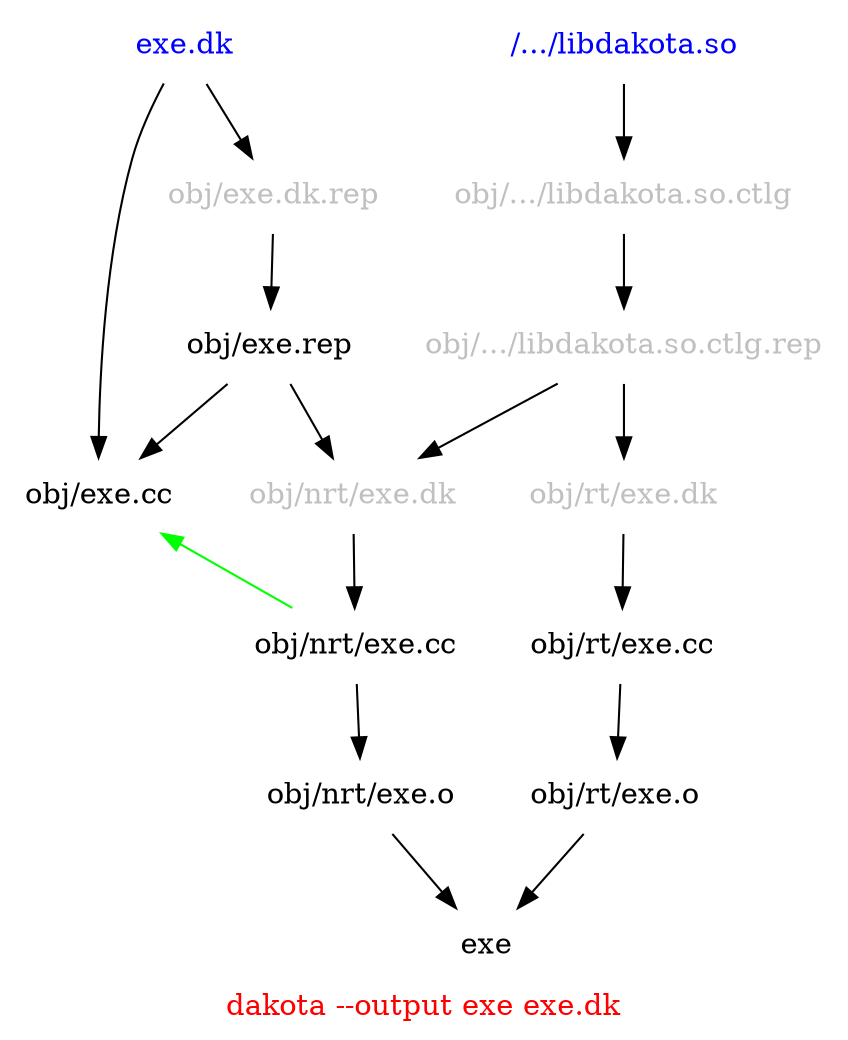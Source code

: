 digraph
{
  graph [ rankdir = "TB" ];
  graph [ label = "dakota --output exe exe.dk", fontcolor = red ];
  graph [ size = "8,8" ];
  node [ shape = plaintext ];

  "exe.dk" -> "obj/exe.cc";
  "exe.dk" -> "obj/exe.dk.rep" -> "obj/exe.rep";
  "obj/exe.rep" -> "obj/exe.cc";
  "obj/rt/exe.dk" -> "obj/rt/exe.cc" -> "obj/rt/exe.o" -> "exe";
  "obj/exe.rep" -> "obj/nrt/exe.dk" -> "obj/nrt/exe.cc" -> "obj/nrt/exe.o" -> "exe";

  "/.../libdakota.so" -> "obj/.../libdakota.so.ctlg";
  "obj/.../libdakota.so.ctlg" -> "obj/.../libdakota.so.ctlg.rep";
  "obj/.../libdakota.so.ctlg.rep" -> "obj/nrt/exe.dk";
  "obj/.../libdakota.so.ctlg.rep" -> "obj/rt/exe.dk";

  "/.../libdakota.so" [ fontcolor = blue ];
  "exe.dk"                         [ fontcolor = blue ];

  "obj/.../libdakota.so.ctlg"     [ fontcolor = gray ];
  "obj/.../libdakota.so.ctlg.rep" [ fontcolor = gray ];

  "obj/rt/exe.dk"  [ fontcolor = gray ];
  "obj/nrt/exe.dk" [ fontcolor = gray ];
  "obj/exe.dk.rep" [ fontcolor = gray ];

  "obj/exe.cc" -> "obj/nrt/exe.cc" [ constraint = false, dir = back, color = green ];
}
